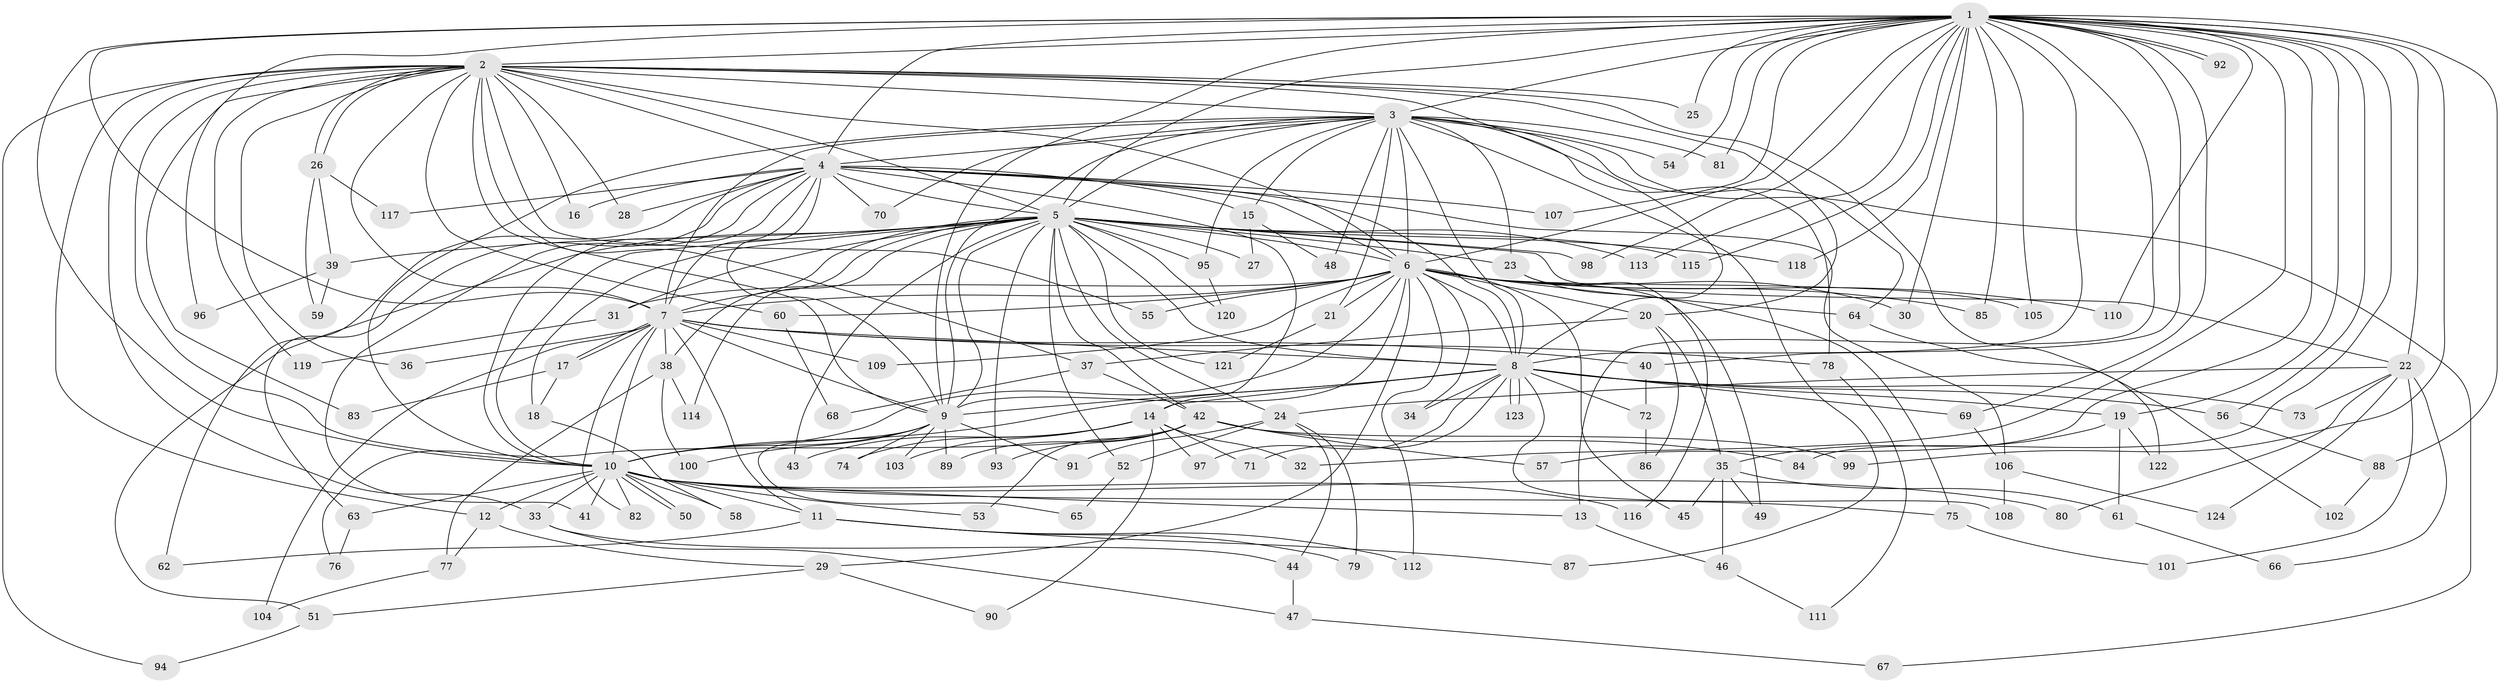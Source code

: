 // coarse degree distribution, {13: 0.016129032258064516, 26: 0.016129032258064516, 2: 0.5806451612903226, 3: 0.11290322580645161, 1: 0.16129032258064516, 5: 0.06451612903225806, 19: 0.016129032258064516, 29: 0.016129032258064516, 10: 0.016129032258064516}
// Generated by graph-tools (version 1.1) at 2025/02/03/05/25 17:02:36]
// undirected, 124 vertices, 273 edges
graph export_dot {
graph [start="1"]
  node [color=gray90,style=filled];
  1;
  2;
  3;
  4;
  5;
  6;
  7;
  8;
  9;
  10;
  11;
  12;
  13;
  14;
  15;
  16;
  17;
  18;
  19;
  20;
  21;
  22;
  23;
  24;
  25;
  26;
  27;
  28;
  29;
  30;
  31;
  32;
  33;
  34;
  35;
  36;
  37;
  38;
  39;
  40;
  41;
  42;
  43;
  44;
  45;
  46;
  47;
  48;
  49;
  50;
  51;
  52;
  53;
  54;
  55;
  56;
  57;
  58;
  59;
  60;
  61;
  62;
  63;
  64;
  65;
  66;
  67;
  68;
  69;
  70;
  71;
  72;
  73;
  74;
  75;
  76;
  77;
  78;
  79;
  80;
  81;
  82;
  83;
  84;
  85;
  86;
  87;
  88;
  89;
  90;
  91;
  92;
  93;
  94;
  95;
  96;
  97;
  98;
  99;
  100;
  101;
  102;
  103;
  104;
  105;
  106;
  107;
  108;
  109;
  110;
  111;
  112;
  113;
  114;
  115;
  116;
  117;
  118;
  119;
  120;
  121;
  122;
  123;
  124;
  1 -- 2;
  1 -- 3;
  1 -- 4;
  1 -- 5;
  1 -- 6;
  1 -- 7;
  1 -- 8;
  1 -- 9;
  1 -- 10;
  1 -- 13;
  1 -- 19;
  1 -- 22;
  1 -- 25;
  1 -- 30;
  1 -- 32;
  1 -- 40;
  1 -- 54;
  1 -- 56;
  1 -- 57;
  1 -- 69;
  1 -- 81;
  1 -- 84;
  1 -- 85;
  1 -- 88;
  1 -- 92;
  1 -- 92;
  1 -- 96;
  1 -- 98;
  1 -- 99;
  1 -- 105;
  1 -- 107;
  1 -- 110;
  1 -- 113;
  1 -- 115;
  1 -- 118;
  2 -- 3;
  2 -- 4;
  2 -- 5;
  2 -- 6;
  2 -- 7;
  2 -- 8;
  2 -- 9;
  2 -- 10;
  2 -- 12;
  2 -- 16;
  2 -- 20;
  2 -- 25;
  2 -- 26;
  2 -- 26;
  2 -- 28;
  2 -- 33;
  2 -- 36;
  2 -- 37;
  2 -- 55;
  2 -- 60;
  2 -- 83;
  2 -- 94;
  2 -- 102;
  2 -- 119;
  3 -- 4;
  3 -- 5;
  3 -- 6;
  3 -- 7;
  3 -- 8;
  3 -- 9;
  3 -- 10;
  3 -- 15;
  3 -- 21;
  3 -- 23;
  3 -- 48;
  3 -- 54;
  3 -- 64;
  3 -- 67;
  3 -- 70;
  3 -- 78;
  3 -- 81;
  3 -- 87;
  3 -- 95;
  4 -- 5;
  4 -- 6;
  4 -- 7;
  4 -- 8;
  4 -- 9;
  4 -- 10;
  4 -- 14;
  4 -- 15;
  4 -- 16;
  4 -- 28;
  4 -- 41;
  4 -- 62;
  4 -- 63;
  4 -- 70;
  4 -- 106;
  4 -- 107;
  4 -- 117;
  5 -- 6;
  5 -- 7;
  5 -- 8;
  5 -- 9;
  5 -- 10;
  5 -- 18;
  5 -- 22;
  5 -- 23;
  5 -- 24;
  5 -- 27;
  5 -- 31;
  5 -- 38;
  5 -- 39;
  5 -- 42;
  5 -- 43;
  5 -- 51;
  5 -- 52;
  5 -- 93;
  5 -- 95;
  5 -- 98;
  5 -- 113;
  5 -- 114;
  5 -- 115;
  5 -- 118;
  5 -- 120;
  5 -- 121;
  6 -- 7;
  6 -- 8;
  6 -- 9;
  6 -- 10;
  6 -- 20;
  6 -- 21;
  6 -- 29;
  6 -- 30;
  6 -- 31;
  6 -- 34;
  6 -- 45;
  6 -- 49;
  6 -- 55;
  6 -- 60;
  6 -- 64;
  6 -- 85;
  6 -- 105;
  6 -- 109;
  6 -- 110;
  6 -- 112;
  7 -- 8;
  7 -- 9;
  7 -- 10;
  7 -- 11;
  7 -- 17;
  7 -- 17;
  7 -- 36;
  7 -- 38;
  7 -- 40;
  7 -- 78;
  7 -- 82;
  7 -- 104;
  7 -- 109;
  8 -- 9;
  8 -- 10;
  8 -- 14;
  8 -- 19;
  8 -- 34;
  8 -- 56;
  8 -- 69;
  8 -- 71;
  8 -- 72;
  8 -- 73;
  8 -- 97;
  8 -- 108;
  8 -- 123;
  8 -- 123;
  9 -- 10;
  9 -- 65;
  9 -- 74;
  9 -- 89;
  9 -- 91;
  9 -- 100;
  9 -- 103;
  10 -- 11;
  10 -- 12;
  10 -- 13;
  10 -- 33;
  10 -- 41;
  10 -- 50;
  10 -- 50;
  10 -- 53;
  10 -- 58;
  10 -- 63;
  10 -- 75;
  10 -- 80;
  10 -- 82;
  10 -- 116;
  11 -- 62;
  11 -- 79;
  11 -- 87;
  11 -- 112;
  12 -- 29;
  12 -- 77;
  13 -- 46;
  14 -- 32;
  14 -- 43;
  14 -- 71;
  14 -- 74;
  14 -- 90;
  14 -- 97;
  14 -- 103;
  15 -- 27;
  15 -- 48;
  17 -- 18;
  17 -- 83;
  18 -- 58;
  19 -- 35;
  19 -- 61;
  19 -- 122;
  20 -- 35;
  20 -- 37;
  20 -- 86;
  21 -- 121;
  22 -- 24;
  22 -- 66;
  22 -- 73;
  22 -- 80;
  22 -- 101;
  22 -- 124;
  23 -- 75;
  23 -- 116;
  24 -- 44;
  24 -- 52;
  24 -- 79;
  24 -- 91;
  26 -- 39;
  26 -- 59;
  26 -- 117;
  29 -- 51;
  29 -- 90;
  31 -- 119;
  33 -- 44;
  33 -- 47;
  35 -- 45;
  35 -- 46;
  35 -- 49;
  35 -- 61;
  37 -- 42;
  37 -- 68;
  38 -- 77;
  38 -- 100;
  38 -- 114;
  39 -- 59;
  39 -- 96;
  40 -- 72;
  42 -- 53;
  42 -- 57;
  42 -- 76;
  42 -- 84;
  42 -- 89;
  42 -- 93;
  42 -- 99;
  44 -- 47;
  46 -- 111;
  47 -- 67;
  51 -- 94;
  52 -- 65;
  56 -- 88;
  60 -- 68;
  61 -- 66;
  63 -- 76;
  64 -- 122;
  69 -- 106;
  72 -- 86;
  75 -- 101;
  77 -- 104;
  78 -- 111;
  88 -- 102;
  95 -- 120;
  106 -- 108;
  106 -- 124;
}

